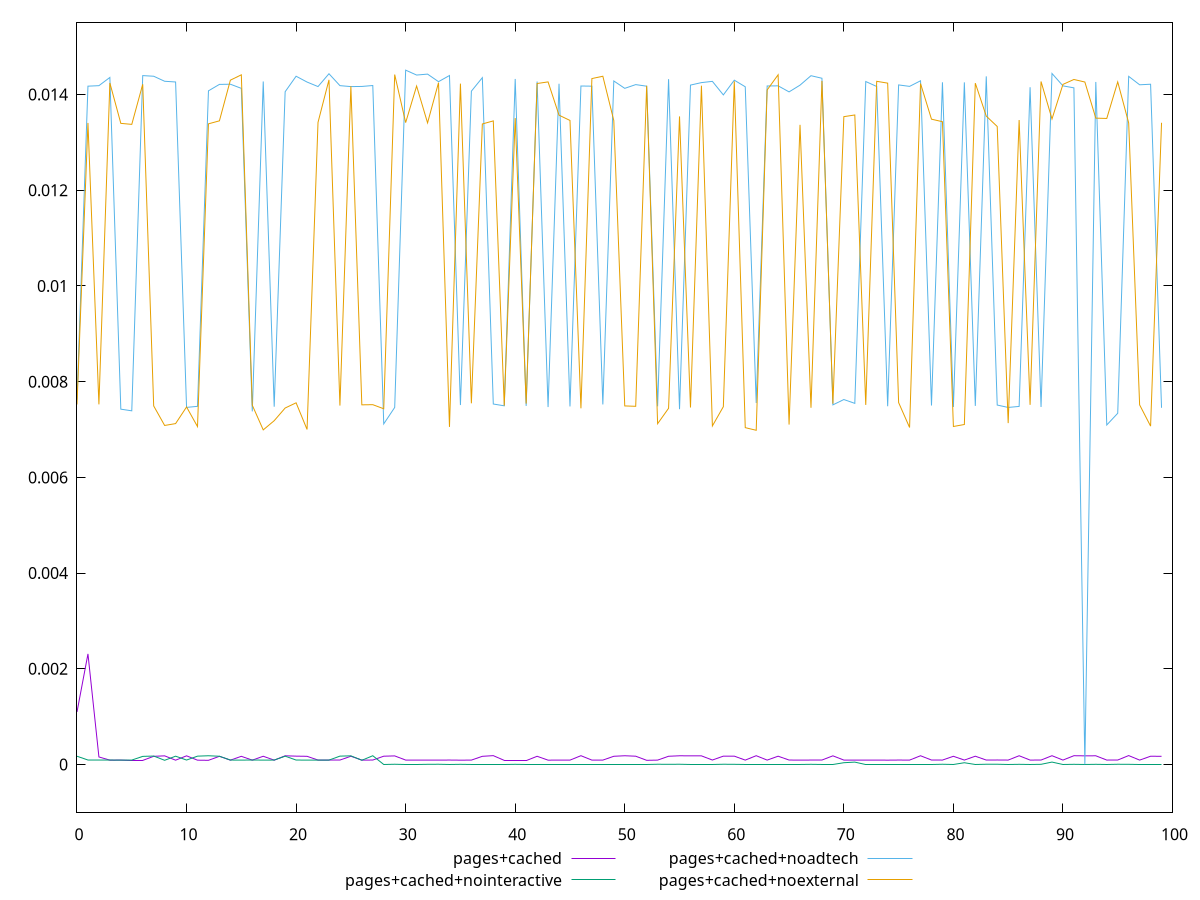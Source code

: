 $_pagesCached <<EOF
0.001097828498091702
0.002311003265440925
0.00015772327029761612
0.0000903880504637411
0.0000915775583583689
0.00009122233354491582
0.00009120594881034672
0.00017109498433942605
0.00018055553002555014
0.00009030522910580263
0.00018090284704014303
0.00009016792129906692
0.00008732890176599284
0.00017094296899705652
0.00009083054930120182
0.0001707562275106156
0.00009086884339715162
0.0001720926293564129
0.00009021243864620887
0.00018179046259325649
0.00017451500058623948
0.0001710437450359037
0.00009196787397514061
0.00009243575791234582
0.00009264743944809029
0.00017233456805498815
0.0000912872499539974
0.00009284601236181356
0.00017317903247537902
0.00017936186714956337
0.0000923254484581637
0.00009150408331204396
0.00009185696560359835
0.00009138691376819885
0.0000927117571866698
0.00009044817513781389
0.00009168139598692004
0.00017078422711253038
0.00018477828899243764
0.00009182137423580095
0.0000918290800689947
0.00009178253941971581
0.00017149453037795803
0.00009058541282780386
0.00009235223156944805
0.00009117006606890188
0.00018380001947415625
0.00009175318776677432
0.00009193471723123459
0.00017162324144215368
0.00018266085250195907
0.00017320835370726595
0.0000872974611407229
0.00009156134706062025
0.0001719254749861232
0.00018201582004734318
0.00018080798836084266
0.0001804773031540141
0.00009322085280727421
0.0001743967972881455
0.00017461405068913693
0.00009149606581398961
0.0001836958690635826
0.00009170663636021148
0.00017336306780835198
0.00009289123054062598
0.00009146880922822342
0.00009255769105503964
0.00009295617075799623
0.00018100018054267863
0.00009239638784208637
0.00009197684524214766
0.00009199456266806294
0.00009228919984938244
0.00009064743062120462
0.00009280770078362588
0.00009175422280000012
0.0001826229911407462
0.00009293763538320565
0.0000923318766898884
0.0001714146958062268
0.00009238335731476255
0.0001731531800645003
0.00009241717704933095
0.00009393736601887026
0.00009217084019630395
0.00018283344663622136
0.00009215365828341149
0.00009288045433308856
0.00018342889414879604
0.0000923947859384211
0.00018335930397600508
0.00018088034325430824
0.00018177919812356613
0.0000923982949076474
0.00009321754253172054
0.0001864052208437328
0.00009165159862362104
0.00017257340575044244
0.0001709924855671785
EOF
$_pagesCachedNointeractive <<EOF
0.00017213324824344456
0.00009338992785401512
0.00009287738660962441
0.00009250864329357622
0.00009204079642305407
0.00009226747550977743
0.00016982406286125684
0.0001761075585784977
0.00008777957542321912
0.00017354262702667933
0.00009283950884647618
0.000174242269280811
0.00018254037528936395
0.00017208857163436564
0.00009263826042393841
0.00009163902948083891
0.000093660500665671
0.00009172888057440431
0.00009267139857399576
0.00017335704443005584
0.00009271591653225997
0.00009195313471510591
0.00009223680886827346
0.00009193792989720118
0.00017476096769702965
0.00018077622773343682
0.00008855763191678578
0.0001829297357594517
2.5287991811673294e-8
0.000005031140347500074
2.5117034729849053e-8
2.558627076876263e-8
0.0000036567175451529543
0.000004865515718488478
3.3473150473639635e-8
0.0000036476590378753393
2.892651202457408e-7
2.5249762114487595e-8
2.5460611119410004e-8
2.5451330487591406e-8
0.000003616124395422471
2.5186085994555185e-8
2.5493484379079945e-8
2.5091771993501766e-8
3.330337994267296e-8
3.33983506961566e-8
2.5460498043194946e-8
2.5401091507948337e-8
2.5371768075377332e-8
2.903740063397997e-7
2.546975236272786e-8
2.8989007544444334e-7
3.344272153649186e-8
0.000005047377455769109
0.0000036432036768507814
0.0000050918053947635045
3.203741444357533e-8
2.88858718056062e-7
2.585616343253605e-8
0.000005062161467395132
0.0000035926838468092193
3.202938719804038e-8
2.553720257481018e-8
2.5267025582920155e-8
0.000003621226939587441
0.0000036471931981196803
2.897439031479543e-7
0.0000036567175451529543
2.892710203594717e-7
2.53136205885518e-8
0.00003716246199142459
0.000049810292758245556
0.000003645476648828083
0.0000036545333824689052
2.5241579215684595e-8
2.5506001699593384e-8
2.5363694422519956e-8
2.522678937966205e-8
2.533724152709027e-8
0.000005038167562199103
2.5726223207289678e-8
0.000036614989227856665
2.5131609293627122e-8
0.000005067461536889528
0.000005179832769763859
2.5305733619696014e-8
0.000003641167589885086
3.192331099466372e-8
0.000003647155393582402
0.00005036822097864713
2.536346921377941e-8
0.000003588833670797875
3.313453045272752e-8
0.0000036604138222706695
2.5589408814141734e-8
0.000004862469564881344
0.0000036600910652828667
2.539649163191271e-8
2.5424250260641656e-8
2.5210365184324957e-8
EOF
$_pagesCachedNoadtech <<EOF
0.007623224556130459
0.014175538711993951
0.01418585380326659
0.014357645800858299
0.007425441334494465
0.0073908384882864775
0.014396073163237155
0.014383056600920263
0.014277836187625015
0.014262953905847309
0.0074622989004437534
0.007484446991859295
0.01407801832143335
0.014212345620278621
0.01421617891961452
0.014129769328097286
0.007379277026092201
0.014273085322524803
0.0074761558237552705
0.014059062543723189
0.014382976205819242
0.014261251647408046
0.014167058813513433
0.014435135123305243
0.014186451771602326
0.014166415480201033
0.014169681938033363
0.014188914941564712
0.007117700207426969
0.007461742057566667
0.014510134842865341
0.01440778443790941
0.01442733740043356
0.014269331302416255
0.014397850285825686
0.007511556221669491
0.014070873308036136
0.014353025341388603
0.007533105767707882
0.007495407979304924
0.01432671025015042
0.007492873187044058
0.014272619962885813
0.007469266592734114
0.014225208493008346
0.007481563932326296
0.014178803983459054
0.014175289473100428
0.007523555609264376
0.014284125466252351
0.01412989272189874
0.014207939272826375
0.01417493295360267
0.007484517711671301
0.014322054771389203
0.0074246009631494525
0.014197941978984774
0.01424963358760778
0.014275962581045465
0.013992683027858166
0.014300550247006993
0.014162589078973997
0.007554623281303352
0.01417919527249173
0.01418229459920023
0.0140558937425726
0.014196781461492836
0.014394158811925517
0.014340712537513123
0.007515040813360352
0.0076266401527589345
0.007546678272593921
0.014272605005150485
0.01416870357096034
0.007487035200850423
0.014201407567583868
0.014170990383317872
0.014287956605778085
0.007502298506196381
0.01425632040331859
0.0074710066648716045
0.014255409058110347
0.007494023418347429
0.014380083957638456
0.007511525802095853
0.007461580911932386
0.007482778778091337
0.01415344950868691
0.007470864044163417
0.01444092733724689
0.014181591122720993
0.014140337409156878
8.945789222170042e-7
0.014263688015951015
0.007094838942018233
0.007339786661686498
0.014380438967616926
0.014204394343870441
0.014215885923518023
0.007454113094867099
EOF
$_pagesCachedNoexternal <<EOF
0.007523882068913079
0.013407030986923751
0.007525528805151338
0.014242029489866026
0.01339798058266245
0.01337699500905537
0.014215352917943513
0.0074931491684353535
0.007084888625574048
0.007124046023378017
0.0074708784501702485
0.0070616563862417325
0.013388322306301215
0.01345080854357572
0.014300640170356704
0.014412378985054597
0.007508423661490737
0.006992288366723887
0.0071848620572196875
0.007449529458355031
0.007558149990969709
0.0070013408665625665
0.013418382322516464
0.014306989529761005
0.007500264663209577
0.014174914797758453
0.00751594374193626
0.007519243337227366
0.007433916288798803
0.014417794319265542
0.013413911827213243
0.014177907526744249
0.013408113037255032
0.01424896491361094
0.007054937384067872
0.014229078418688423
0.007547522464141032
0.013385325332474718
0.01344956124878477
0.007499081646181238
0.013508584789003186
0.007542642031610258
0.014230626022569526
0.014264596571334165
0.013569219503737906
0.013459176255788796
0.007443325270683254
0.014334296383961331
0.014382927633998066
0.013457198710196239
0.007493199742058809
0.007485196078974632
0.014184514247977176
0.007121582541079863
0.007443585049350443
0.013543474726056659
0.00745991498798354
0.014185211263336939
0.0070745298808391754
0.007477493781226141
0.014277694868836122
0.007039333021364835
0.006984183856467874
0.014096207028954033
0.014413673040426123
0.007102720054792011
0.013367002915730009
0.007454469560036037
0.01428587372178558
0.007539350929481492
0.013538102318232936
0.013573363397820115
0.0075139713548557086
0.014276903509610583
0.014238749575468224
0.007563279812494217
0.00704257684551135
0.01422973455555393
0.013485461959712952
0.013432806084158644
0.007063315988146468
0.007104908029270773
0.01423870812539535
0.013549893426947679
0.013332669327151159
0.007134480236850982
0.013468230118658386
0.007515617631449922
0.014273411083350507
0.01348985281619658
0.014212638542995315
0.014315085240432734
0.01426226799567537
0.01350694216805065
0.013500624616225976
0.014264163048617995
0.013407726506300455
0.007515371246373137
0.007070996454151934
0.013410448068385816
EOF
set key outside below
set terminal pngcairo
set output "report_00004_2020-11-02T20-21-41.718Z/largest-contentful-paint/largest-contentful-paint_pages+cached_pages+cached+nointeractive_pages+cached+noadtech_pages+cached+noexternal.png"
set yrange [-0.0009999749082280065:0.015510134842865342]
plot $_pagesCached title "pages+cached" with line ,$_pagesCachedNointeractive title "pages+cached+nointeractive" with line ,$_pagesCachedNoadtech title "pages+cached+noadtech" with line ,$_pagesCachedNoexternal title "pages+cached+noexternal" with line ,